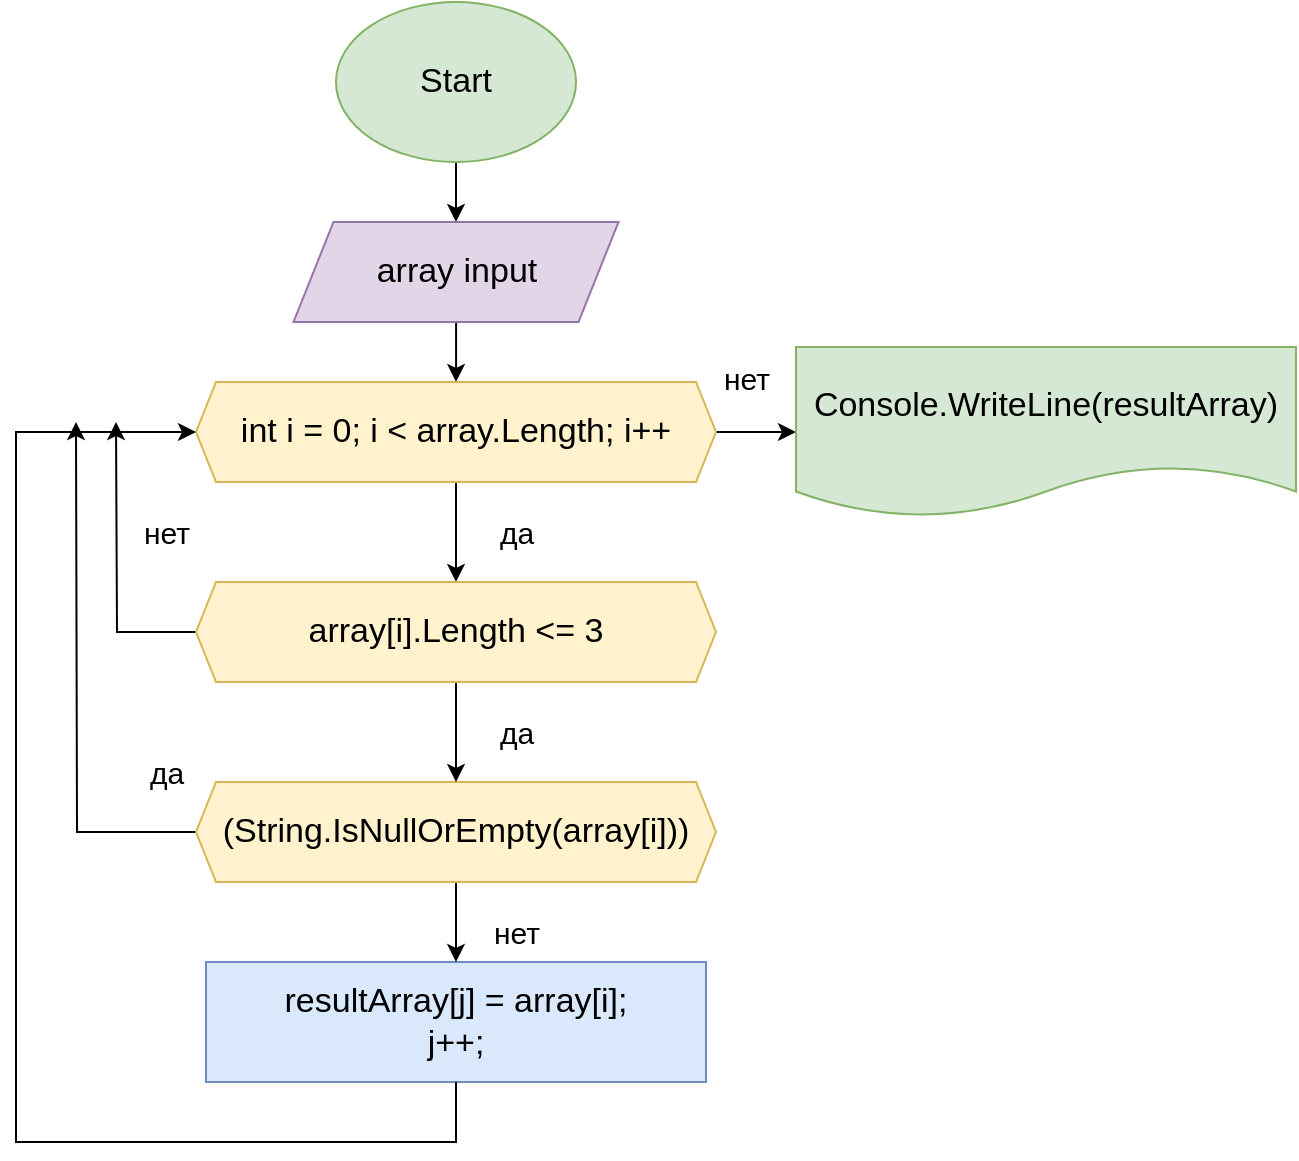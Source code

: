 <mxfile version="20.7.4" type="device"><diagram id="C5RBs43oDa-KdzZeNtuy" name="Page-1"><mxGraphModel dx="2261" dy="844" grid="1" gridSize="10" guides="1" tooltips="1" connect="1" arrows="1" fold="1" page="1" pageScale="1" pageWidth="827" pageHeight="1169" math="0" shadow="0"><root><mxCell id="WIyWlLk6GJQsqaUBKTNV-0"/><mxCell id="WIyWlLk6GJQsqaUBKTNV-1" parent="WIyWlLk6GJQsqaUBKTNV-0"/><mxCell id="VQCyuRAM9SxicN1ee8DW-2" style="edgeStyle=orthogonalEdgeStyle;rounded=0;orthogonalLoop=1;jettySize=auto;html=1;exitX=0.5;exitY=1;exitDx=0;exitDy=0;entryX=0.5;entryY=0;entryDx=0;entryDy=0;" edge="1" parent="WIyWlLk6GJQsqaUBKTNV-1" source="VQCyuRAM9SxicN1ee8DW-0" target="VQCyuRAM9SxicN1ee8DW-1"><mxGeometry relative="1" as="geometry"/></mxCell><mxCell id="VQCyuRAM9SxicN1ee8DW-0" value="&lt;font style=&quot;font-size: 17px;&quot;&gt;Start&lt;/font&gt;" style="ellipse;whiteSpace=wrap;html=1;fillColor=#d5e8d4;strokeColor=#82b366;" vertex="1" parent="WIyWlLk6GJQsqaUBKTNV-1"><mxGeometry x="-510" y="30" width="120" height="80" as="geometry"/></mxCell><mxCell id="VQCyuRAM9SxicN1ee8DW-4" style="edgeStyle=orthogonalEdgeStyle;rounded=0;orthogonalLoop=1;jettySize=auto;html=1;" edge="1" parent="WIyWlLk6GJQsqaUBKTNV-1" source="VQCyuRAM9SxicN1ee8DW-1" target="VQCyuRAM9SxicN1ee8DW-3"><mxGeometry relative="1" as="geometry"/></mxCell><mxCell id="VQCyuRAM9SxicN1ee8DW-1" value="array input" style="shape=parallelogram;perimeter=parallelogramPerimeter;whiteSpace=wrap;html=1;fixedSize=1;fontSize=17;fillColor=#e1d5e7;strokeColor=#9673a6;" vertex="1" parent="WIyWlLk6GJQsqaUBKTNV-1"><mxGeometry x="-531.25" y="140" width="162.5" height="50" as="geometry"/></mxCell><mxCell id="VQCyuRAM9SxicN1ee8DW-9" style="edgeStyle=orthogonalEdgeStyle;rounded=0;orthogonalLoop=1;jettySize=auto;html=1;fontFamily=Helvetica;fontSize=17;fontColor=default;entryX=0;entryY=0.5;entryDx=0;entryDy=0;" edge="1" parent="WIyWlLk6GJQsqaUBKTNV-1" source="VQCyuRAM9SxicN1ee8DW-3" target="VQCyuRAM9SxicN1ee8DW-8"><mxGeometry relative="1" as="geometry"><mxPoint x="-250" y="245" as="targetPoint"/></mxGeometry></mxCell><mxCell id="VQCyuRAM9SxicN1ee8DW-25" style="edgeStyle=orthogonalEdgeStyle;rounded=0;orthogonalLoop=1;jettySize=auto;html=1;entryX=0.5;entryY=0;entryDx=0;entryDy=0;fontFamily=Helvetica;fontSize=17;fontColor=default;" edge="1" parent="WIyWlLk6GJQsqaUBKTNV-1" source="VQCyuRAM9SxicN1ee8DW-3" target="VQCyuRAM9SxicN1ee8DW-23"><mxGeometry relative="1" as="geometry"/></mxCell><mxCell id="VQCyuRAM9SxicN1ee8DW-3" value="int i = 0; i &lt; array.Length; i++" style="shape=hexagon;perimeter=hexagonPerimeter2;whiteSpace=wrap;fixedSize=1;fontSize=17;fillColor=#fff2cc;strokeColor=#d6b656;size=10;" vertex="1" parent="WIyWlLk6GJQsqaUBKTNV-1"><mxGeometry x="-580" y="220" width="260" height="50" as="geometry"/></mxCell><mxCell id="VQCyuRAM9SxicN1ee8DW-7" value="&lt;font style=&quot;font-size: 15px;&quot;&gt;нет&lt;/font&gt;" style="text;html=1;align=center;verticalAlign=middle;resizable=0;points=[];autosize=1;strokeColor=none;fillColor=none;" vertex="1" parent="WIyWlLk6GJQsqaUBKTNV-1"><mxGeometry x="-330" y="202.5" width="50" height="30" as="geometry"/></mxCell><mxCell id="VQCyuRAM9SxicN1ee8DW-8" value="Console.WriteLine(resultArray)" style="shape=document;whiteSpace=wrap;boundedLbl=1;fillColor=#d5e8d4;strokeColor=#82b366;fontSize=17;" vertex="1" parent="WIyWlLk6GJQsqaUBKTNV-1"><mxGeometry x="-280" y="202.5" width="250" height="85" as="geometry"/></mxCell><mxCell id="VQCyuRAM9SxicN1ee8DW-13" value="resultArray[j] = array[i];&#10;j++;" style="rounded=0;whiteSpace=wrap;fontSize=17;fillColor=#dae8fc;strokeColor=#6c8ebf;" vertex="1" parent="WIyWlLk6GJQsqaUBKTNV-1"><mxGeometry x="-575" y="510" width="250" height="60" as="geometry"/></mxCell><mxCell id="VQCyuRAM9SxicN1ee8DW-14" value="&lt;font style=&quot;font-size: 15px;&quot;&gt;да&lt;/font&gt;" style="text;html=1;align=center;verticalAlign=middle;resizable=0;points=[];autosize=1;strokeColor=none;fillColor=none;" vertex="1" parent="WIyWlLk6GJQsqaUBKTNV-1"><mxGeometry x="-440" y="280" width="40" height="30" as="geometry"/></mxCell><mxCell id="VQCyuRAM9SxicN1ee8DW-15" style="edgeStyle=orthogonalEdgeStyle;rounded=0;orthogonalLoop=1;jettySize=auto;html=1;exitX=0.5;exitY=1;exitDx=0;exitDy=0;entryX=0;entryY=0.5;entryDx=0;entryDy=0;" edge="1" parent="WIyWlLk6GJQsqaUBKTNV-1" source="VQCyuRAM9SxicN1ee8DW-13" target="VQCyuRAM9SxicN1ee8DW-3"><mxGeometry relative="1" as="geometry"><Array as="points"><mxPoint x="-450" y="600"/><mxPoint x="-670" y="600"/><mxPoint x="-670" y="245"/></Array><mxPoint x="-530" y="520" as="sourcePoint"/><mxPoint x="-630" y="240" as="targetPoint"/></mxGeometry></mxCell><mxCell id="VQCyuRAM9SxicN1ee8DW-20" style="edgeStyle=orthogonalEdgeStyle;rounded=0;orthogonalLoop=1;jettySize=auto;html=1;fontFamily=Helvetica;fontSize=17;fontColor=default;" edge="1" parent="WIyWlLk6GJQsqaUBKTNV-1" source="VQCyuRAM9SxicN1ee8DW-16"><mxGeometry relative="1" as="geometry"><mxPoint x="-640" y="240" as="targetPoint"/></mxGeometry></mxCell><mxCell id="VQCyuRAM9SxicN1ee8DW-22" style="edgeStyle=orthogonalEdgeStyle;rounded=0;orthogonalLoop=1;jettySize=auto;html=1;entryX=0.5;entryY=0;entryDx=0;entryDy=0;fontFamily=Helvetica;fontSize=17;fontColor=default;" edge="1" parent="WIyWlLk6GJQsqaUBKTNV-1" source="VQCyuRAM9SxicN1ee8DW-16" target="VQCyuRAM9SxicN1ee8DW-13"><mxGeometry relative="1" as="geometry"/></mxCell><mxCell id="VQCyuRAM9SxicN1ee8DW-16" value="(String.IsNullOrEmpty(array[i]))" style="shape=hexagon;perimeter=hexagonPerimeter2;whiteSpace=wrap;fixedSize=1;fontSize=17;fillColor=#fff2cc;strokeColor=#d6b656;size=10;" vertex="1" parent="WIyWlLk6GJQsqaUBKTNV-1"><mxGeometry x="-580" y="420" width="260" height="50" as="geometry"/></mxCell><mxCell id="VQCyuRAM9SxicN1ee8DW-19" value="&lt;font style=&quot;font-size: 15px;&quot;&gt;нет&lt;/font&gt;" style="text;html=1;align=center;verticalAlign=middle;resizable=0;points=[];autosize=1;strokeColor=none;fillColor=none;" vertex="1" parent="WIyWlLk6GJQsqaUBKTNV-1"><mxGeometry x="-445" y="480" width="50" height="30" as="geometry"/></mxCell><mxCell id="VQCyuRAM9SxicN1ee8DW-21" value="&lt;font style=&quot;font-size: 15px;&quot;&gt;да&lt;/font&gt;" style="text;html=1;align=center;verticalAlign=middle;resizable=0;points=[];autosize=1;strokeColor=none;fillColor=none;" vertex="1" parent="WIyWlLk6GJQsqaUBKTNV-1"><mxGeometry x="-615" y="400" width="40" height="30" as="geometry"/></mxCell><mxCell id="VQCyuRAM9SxicN1ee8DW-24" style="edgeStyle=orthogonalEdgeStyle;rounded=0;orthogonalLoop=1;jettySize=auto;html=1;entryX=0.5;entryY=0;entryDx=0;entryDy=0;fontFamily=Helvetica;fontSize=17;fontColor=default;" edge="1" parent="WIyWlLk6GJQsqaUBKTNV-1" source="VQCyuRAM9SxicN1ee8DW-23" target="VQCyuRAM9SxicN1ee8DW-16"><mxGeometry relative="1" as="geometry"/></mxCell><mxCell id="VQCyuRAM9SxicN1ee8DW-27" style="edgeStyle=orthogonalEdgeStyle;rounded=0;orthogonalLoop=1;jettySize=auto;html=1;fontFamily=Helvetica;fontSize=17;fontColor=default;" edge="1" parent="WIyWlLk6GJQsqaUBKTNV-1" source="VQCyuRAM9SxicN1ee8DW-23"><mxGeometry relative="1" as="geometry"><mxPoint x="-620" y="240" as="targetPoint"/></mxGeometry></mxCell><mxCell id="VQCyuRAM9SxicN1ee8DW-23" value="array[i].Length &lt;= 3" style="shape=hexagon;perimeter=hexagonPerimeter2;whiteSpace=wrap;fixedSize=1;fontSize=17;fillColor=#fff2cc;strokeColor=#d6b656;size=10;" vertex="1" parent="WIyWlLk6GJQsqaUBKTNV-1"><mxGeometry x="-580" y="320" width="260" height="50" as="geometry"/></mxCell><mxCell id="VQCyuRAM9SxicN1ee8DW-26" value="&lt;font style=&quot;font-size: 15px;&quot;&gt;да&lt;/font&gt;" style="text;html=1;align=center;verticalAlign=middle;resizable=0;points=[];autosize=1;strokeColor=none;fillColor=none;" vertex="1" parent="WIyWlLk6GJQsqaUBKTNV-1"><mxGeometry x="-440" y="380" width="40" height="30" as="geometry"/></mxCell><mxCell id="VQCyuRAM9SxicN1ee8DW-28" value="&lt;font style=&quot;font-size: 15px;&quot;&gt;нет&lt;/font&gt;" style="text;html=1;align=center;verticalAlign=middle;resizable=0;points=[];autosize=1;strokeColor=none;fillColor=none;" vertex="1" parent="WIyWlLk6GJQsqaUBKTNV-1"><mxGeometry x="-620" y="280" width="50" height="30" as="geometry"/></mxCell></root></mxGraphModel></diagram></mxfile>